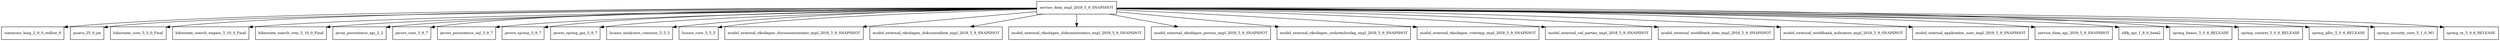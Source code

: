 digraph service_data_impl_2018_5_9_SNAPSHOT_dependencies {
  node [shape = box, fontsize=10.0];
  service_data_impl_2018_5_9_SNAPSHOT -> commons_lang_2_6_0_redhat_6;
  service_data_impl_2018_5_9_SNAPSHOT -> guava_25_0_jre;
  service_data_impl_2018_5_9_SNAPSHOT -> hibernate_core_5_3_0_Final;
  service_data_impl_2018_5_9_SNAPSHOT -> hibernate_search_engine_5_10_0_Final;
  service_data_impl_2018_5_9_SNAPSHOT -> hibernate_search_orm_5_10_0_Final;
  service_data_impl_2018_5_9_SNAPSHOT -> javax_persistence_api_2_2;
  service_data_impl_2018_5_9_SNAPSHOT -> javers_core_3_9_7;
  service_data_impl_2018_5_9_SNAPSHOT -> javers_persistence_sql_3_9_7;
  service_data_impl_2018_5_9_SNAPSHOT -> javers_spring_3_9_7;
  service_data_impl_2018_5_9_SNAPSHOT -> javers_spring_jpa_3_9_7;
  service_data_impl_2018_5_9_SNAPSHOT -> lucene_analyzers_common_5_5_5;
  service_data_impl_2018_5_9_SNAPSHOT -> lucene_core_5_5_5;
  service_data_impl_2018_5_9_SNAPSHOT -> model_external_riksdagen_documentcontent_impl_2018_5_9_SNAPSHOT;
  service_data_impl_2018_5_9_SNAPSHOT -> model_external_riksdagen_dokumentlista_impl_2018_5_9_SNAPSHOT;
  service_data_impl_2018_5_9_SNAPSHOT -> model_external_riksdagen_dokumentstatus_impl_2018_5_9_SNAPSHOT;
  service_data_impl_2018_5_9_SNAPSHOT -> model_external_riksdagen_person_impl_2018_5_9_SNAPSHOT;
  service_data_impl_2018_5_9_SNAPSHOT -> model_external_riksdagen_utskottsforslag_impl_2018_5_9_SNAPSHOT;
  service_data_impl_2018_5_9_SNAPSHOT -> model_external_riksdagen_votering_impl_2018_5_9_SNAPSHOT;
  service_data_impl_2018_5_9_SNAPSHOT -> model_external_val_partier_impl_2018_5_9_SNAPSHOT;
  service_data_impl_2018_5_9_SNAPSHOT -> model_external_worldbank_data_impl_2018_5_9_SNAPSHOT;
  service_data_impl_2018_5_9_SNAPSHOT -> model_external_worldbank_indicators_impl_2018_5_9_SNAPSHOT;
  service_data_impl_2018_5_9_SNAPSHOT -> model_internal_application_user_impl_2018_5_9_SNAPSHOT;
  service_data_impl_2018_5_9_SNAPSHOT -> service_data_api_2018_5_9_SNAPSHOT;
  service_data_impl_2018_5_9_SNAPSHOT -> slf4j_api_1_8_0_beta2;
  service_data_impl_2018_5_9_SNAPSHOT -> spring_beans_5_0_6_RELEASE;
  service_data_impl_2018_5_9_SNAPSHOT -> spring_context_5_0_6_RELEASE;
  service_data_impl_2018_5_9_SNAPSHOT -> spring_jdbc_5_0_6_RELEASE;
  service_data_impl_2018_5_9_SNAPSHOT -> spring_security_core_5_1_0_M1;
  service_data_impl_2018_5_9_SNAPSHOT -> spring_tx_5_0_6_RELEASE;
}
